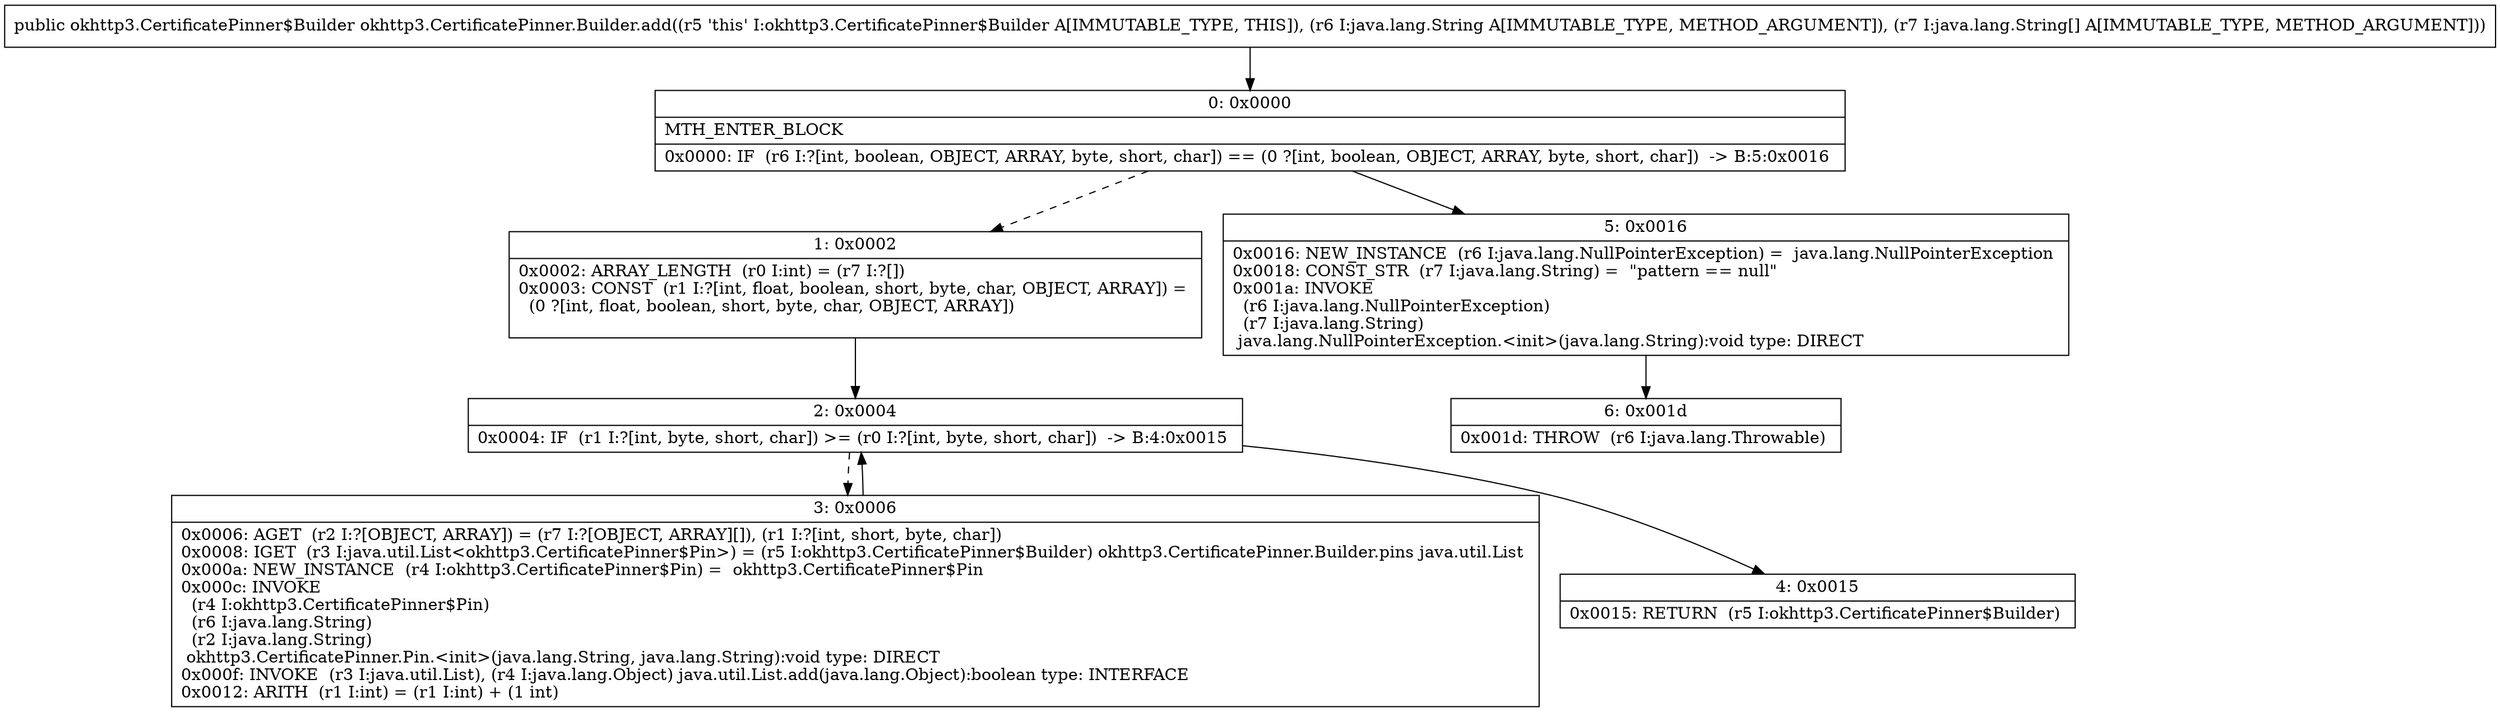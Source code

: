 digraph "CFG forokhttp3.CertificatePinner.Builder.add(Ljava\/lang\/String;[Ljava\/lang\/String;)Lokhttp3\/CertificatePinner$Builder;" {
Node_0 [shape=record,label="{0\:\ 0x0000|MTH_ENTER_BLOCK\l|0x0000: IF  (r6 I:?[int, boolean, OBJECT, ARRAY, byte, short, char]) == (0 ?[int, boolean, OBJECT, ARRAY, byte, short, char])  \-\> B:5:0x0016 \l}"];
Node_1 [shape=record,label="{1\:\ 0x0002|0x0002: ARRAY_LENGTH  (r0 I:int) = (r7 I:?[]) \l0x0003: CONST  (r1 I:?[int, float, boolean, short, byte, char, OBJECT, ARRAY]) = \l  (0 ?[int, float, boolean, short, byte, char, OBJECT, ARRAY])\l \l}"];
Node_2 [shape=record,label="{2\:\ 0x0004|0x0004: IF  (r1 I:?[int, byte, short, char]) \>= (r0 I:?[int, byte, short, char])  \-\> B:4:0x0015 \l}"];
Node_3 [shape=record,label="{3\:\ 0x0006|0x0006: AGET  (r2 I:?[OBJECT, ARRAY]) = (r7 I:?[OBJECT, ARRAY][]), (r1 I:?[int, short, byte, char]) \l0x0008: IGET  (r3 I:java.util.List\<okhttp3.CertificatePinner$Pin\>) = (r5 I:okhttp3.CertificatePinner$Builder) okhttp3.CertificatePinner.Builder.pins java.util.List \l0x000a: NEW_INSTANCE  (r4 I:okhttp3.CertificatePinner$Pin) =  okhttp3.CertificatePinner$Pin \l0x000c: INVOKE  \l  (r4 I:okhttp3.CertificatePinner$Pin)\l  (r6 I:java.lang.String)\l  (r2 I:java.lang.String)\l okhttp3.CertificatePinner.Pin.\<init\>(java.lang.String, java.lang.String):void type: DIRECT \l0x000f: INVOKE  (r3 I:java.util.List), (r4 I:java.lang.Object) java.util.List.add(java.lang.Object):boolean type: INTERFACE \l0x0012: ARITH  (r1 I:int) = (r1 I:int) + (1 int) \l}"];
Node_4 [shape=record,label="{4\:\ 0x0015|0x0015: RETURN  (r5 I:okhttp3.CertificatePinner$Builder) \l}"];
Node_5 [shape=record,label="{5\:\ 0x0016|0x0016: NEW_INSTANCE  (r6 I:java.lang.NullPointerException) =  java.lang.NullPointerException \l0x0018: CONST_STR  (r7 I:java.lang.String) =  \"pattern == null\" \l0x001a: INVOKE  \l  (r6 I:java.lang.NullPointerException)\l  (r7 I:java.lang.String)\l java.lang.NullPointerException.\<init\>(java.lang.String):void type: DIRECT \l}"];
Node_6 [shape=record,label="{6\:\ 0x001d|0x001d: THROW  (r6 I:java.lang.Throwable) \l}"];
MethodNode[shape=record,label="{public okhttp3.CertificatePinner$Builder okhttp3.CertificatePinner.Builder.add((r5 'this' I:okhttp3.CertificatePinner$Builder A[IMMUTABLE_TYPE, THIS]), (r6 I:java.lang.String A[IMMUTABLE_TYPE, METHOD_ARGUMENT]), (r7 I:java.lang.String[] A[IMMUTABLE_TYPE, METHOD_ARGUMENT])) }"];
MethodNode -> Node_0;
Node_0 -> Node_1[style=dashed];
Node_0 -> Node_5;
Node_1 -> Node_2;
Node_2 -> Node_3[style=dashed];
Node_2 -> Node_4;
Node_3 -> Node_2;
Node_5 -> Node_6;
}

